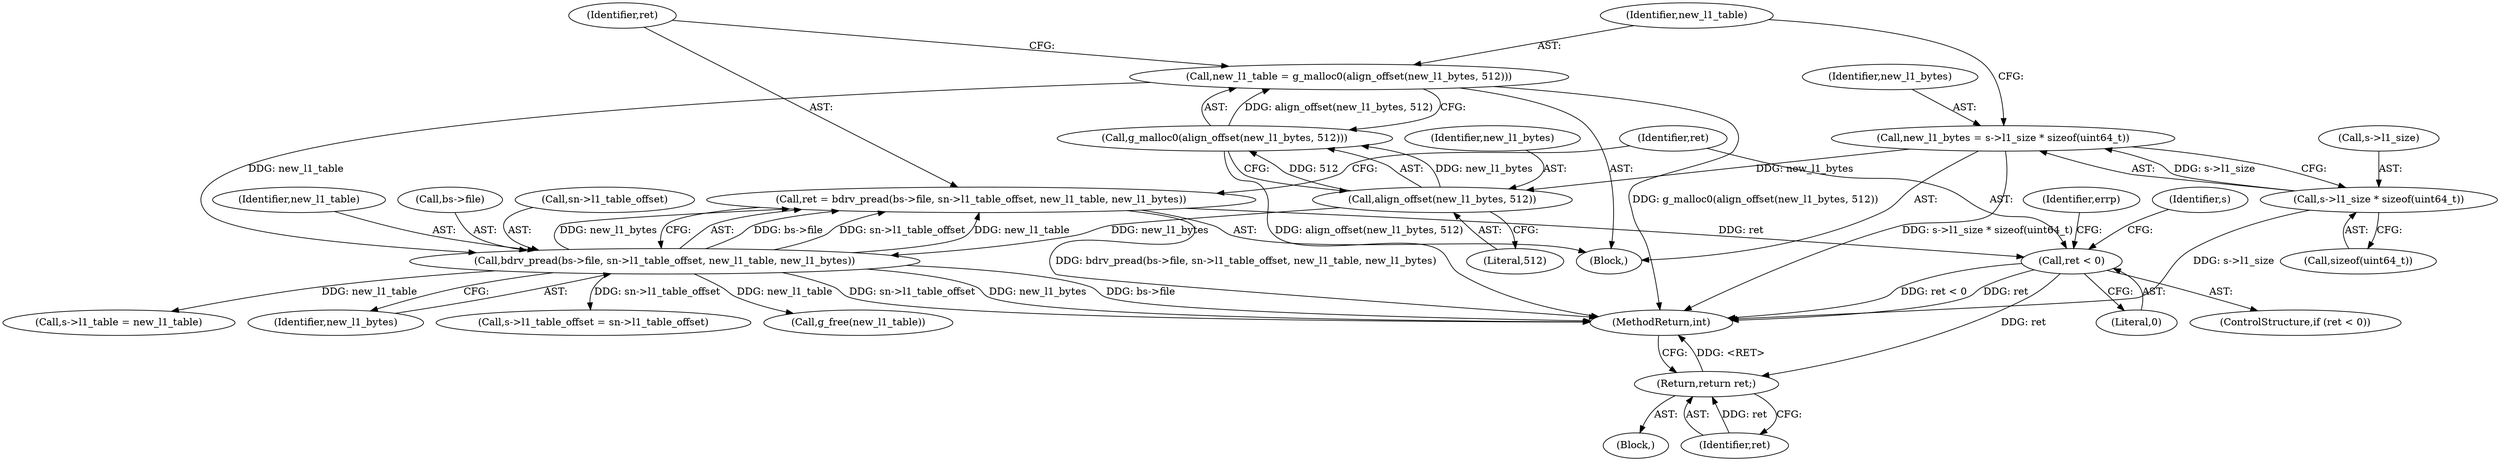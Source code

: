 digraph "1_qemu_c05e4667be91b46ab42b5a11babf8e84d476cc6b@API" {
"1000164" [label="(Call,ret = bdrv_pread(bs->file, sn->l1_table_offset, new_l1_table, new_l1_bytes))"];
"1000166" [label="(Call,bdrv_pread(bs->file, sn->l1_table_offset, new_l1_table, new_l1_bytes))"];
"1000158" [label="(Call,new_l1_table = g_malloc0(align_offset(new_l1_bytes, 512)))"];
"1000160" [label="(Call,g_malloc0(align_offset(new_l1_bytes, 512)))"];
"1000161" [label="(Call,align_offset(new_l1_bytes, 512))"];
"1000150" [label="(Call,new_l1_bytes = s->l1_size * sizeof(uint64_t))"];
"1000152" [label="(Call,s->l1_size * sizeof(uint64_t))"];
"1000176" [label="(Call,ret < 0)"];
"1000185" [label="(Return,return ret;)"];
"1000177" [label="(Identifier,ret)"];
"1000159" [label="(Identifier,new_l1_table)"];
"1000167" [label="(Call,bs->file)"];
"1000170" [label="(Call,sn->l1_table_offset)"];
"1000181" [label="(Identifier,errp)"];
"1000231" [label="(MethodReturn,int)"];
"1000189" [label="(Identifier,s)"];
"1000179" [label="(Block,)"];
"1000174" [label="(Identifier,new_l1_bytes)"];
"1000183" [label="(Call,g_free(new_l1_table))"];
"1000151" [label="(Identifier,new_l1_bytes)"];
"1000152" [label="(Call,s->l1_size * sizeof(uint64_t))"];
"1000153" [label="(Call,s->l1_size)"];
"1000156" [label="(Call,sizeof(uint64_t))"];
"1000176" [label="(Call,ret < 0)"];
"1000164" [label="(Call,ret = bdrv_pread(bs->file, sn->l1_table_offset, new_l1_table, new_l1_bytes))"];
"1000163" [label="(Literal,512)"];
"1000175" [label="(ControlStructure,if (ret < 0))"];
"1000186" [label="(Identifier,ret)"];
"1000160" [label="(Call,g_malloc0(align_offset(new_l1_bytes, 512)))"];
"1000173" [label="(Identifier,new_l1_table)"];
"1000185" [label="(Return,return ret;)"];
"1000158" [label="(Call,new_l1_table = g_malloc0(align_offset(new_l1_bytes, 512)))"];
"1000165" [label="(Identifier,ret)"];
"1000166" [label="(Call,bdrv_pread(bs->file, sn->l1_table_offset, new_l1_table, new_l1_bytes))"];
"1000162" [label="(Identifier,new_l1_bytes)"];
"1000178" [label="(Literal,0)"];
"1000150" [label="(Call,new_l1_bytes = s->l1_size * sizeof(uint64_t))"];
"1000108" [label="(Block,)"];
"1000205" [label="(Call,s->l1_table = new_l1_table)"];
"1000161" [label="(Call,align_offset(new_l1_bytes, 512))"];
"1000198" [label="(Call,s->l1_table_offset = sn->l1_table_offset)"];
"1000164" -> "1000108"  [label="AST: "];
"1000164" -> "1000166"  [label="CFG: "];
"1000165" -> "1000164"  [label="AST: "];
"1000166" -> "1000164"  [label="AST: "];
"1000177" -> "1000164"  [label="CFG: "];
"1000164" -> "1000231"  [label="DDG: bdrv_pread(bs->file, sn->l1_table_offset, new_l1_table, new_l1_bytes)"];
"1000166" -> "1000164"  [label="DDG: bs->file"];
"1000166" -> "1000164"  [label="DDG: sn->l1_table_offset"];
"1000166" -> "1000164"  [label="DDG: new_l1_table"];
"1000166" -> "1000164"  [label="DDG: new_l1_bytes"];
"1000164" -> "1000176"  [label="DDG: ret"];
"1000166" -> "1000174"  [label="CFG: "];
"1000167" -> "1000166"  [label="AST: "];
"1000170" -> "1000166"  [label="AST: "];
"1000173" -> "1000166"  [label="AST: "];
"1000174" -> "1000166"  [label="AST: "];
"1000166" -> "1000231"  [label="DDG: bs->file"];
"1000166" -> "1000231"  [label="DDG: sn->l1_table_offset"];
"1000166" -> "1000231"  [label="DDG: new_l1_bytes"];
"1000158" -> "1000166"  [label="DDG: new_l1_table"];
"1000161" -> "1000166"  [label="DDG: new_l1_bytes"];
"1000166" -> "1000183"  [label="DDG: new_l1_table"];
"1000166" -> "1000198"  [label="DDG: sn->l1_table_offset"];
"1000166" -> "1000205"  [label="DDG: new_l1_table"];
"1000158" -> "1000108"  [label="AST: "];
"1000158" -> "1000160"  [label="CFG: "];
"1000159" -> "1000158"  [label="AST: "];
"1000160" -> "1000158"  [label="AST: "];
"1000165" -> "1000158"  [label="CFG: "];
"1000158" -> "1000231"  [label="DDG: g_malloc0(align_offset(new_l1_bytes, 512))"];
"1000160" -> "1000158"  [label="DDG: align_offset(new_l1_bytes, 512)"];
"1000160" -> "1000161"  [label="CFG: "];
"1000161" -> "1000160"  [label="AST: "];
"1000160" -> "1000231"  [label="DDG: align_offset(new_l1_bytes, 512)"];
"1000161" -> "1000160"  [label="DDG: new_l1_bytes"];
"1000161" -> "1000160"  [label="DDG: 512"];
"1000161" -> "1000163"  [label="CFG: "];
"1000162" -> "1000161"  [label="AST: "];
"1000163" -> "1000161"  [label="AST: "];
"1000150" -> "1000161"  [label="DDG: new_l1_bytes"];
"1000150" -> "1000108"  [label="AST: "];
"1000150" -> "1000152"  [label="CFG: "];
"1000151" -> "1000150"  [label="AST: "];
"1000152" -> "1000150"  [label="AST: "];
"1000159" -> "1000150"  [label="CFG: "];
"1000150" -> "1000231"  [label="DDG: s->l1_size * sizeof(uint64_t)"];
"1000152" -> "1000150"  [label="DDG: s->l1_size"];
"1000152" -> "1000156"  [label="CFG: "];
"1000153" -> "1000152"  [label="AST: "];
"1000156" -> "1000152"  [label="AST: "];
"1000152" -> "1000231"  [label="DDG: s->l1_size"];
"1000176" -> "1000175"  [label="AST: "];
"1000176" -> "1000178"  [label="CFG: "];
"1000177" -> "1000176"  [label="AST: "];
"1000178" -> "1000176"  [label="AST: "];
"1000181" -> "1000176"  [label="CFG: "];
"1000189" -> "1000176"  [label="CFG: "];
"1000176" -> "1000231"  [label="DDG: ret < 0"];
"1000176" -> "1000231"  [label="DDG: ret"];
"1000176" -> "1000185"  [label="DDG: ret"];
"1000185" -> "1000179"  [label="AST: "];
"1000185" -> "1000186"  [label="CFG: "];
"1000186" -> "1000185"  [label="AST: "];
"1000231" -> "1000185"  [label="CFG: "];
"1000185" -> "1000231"  [label="DDG: <RET>"];
"1000186" -> "1000185"  [label="DDG: ret"];
}
